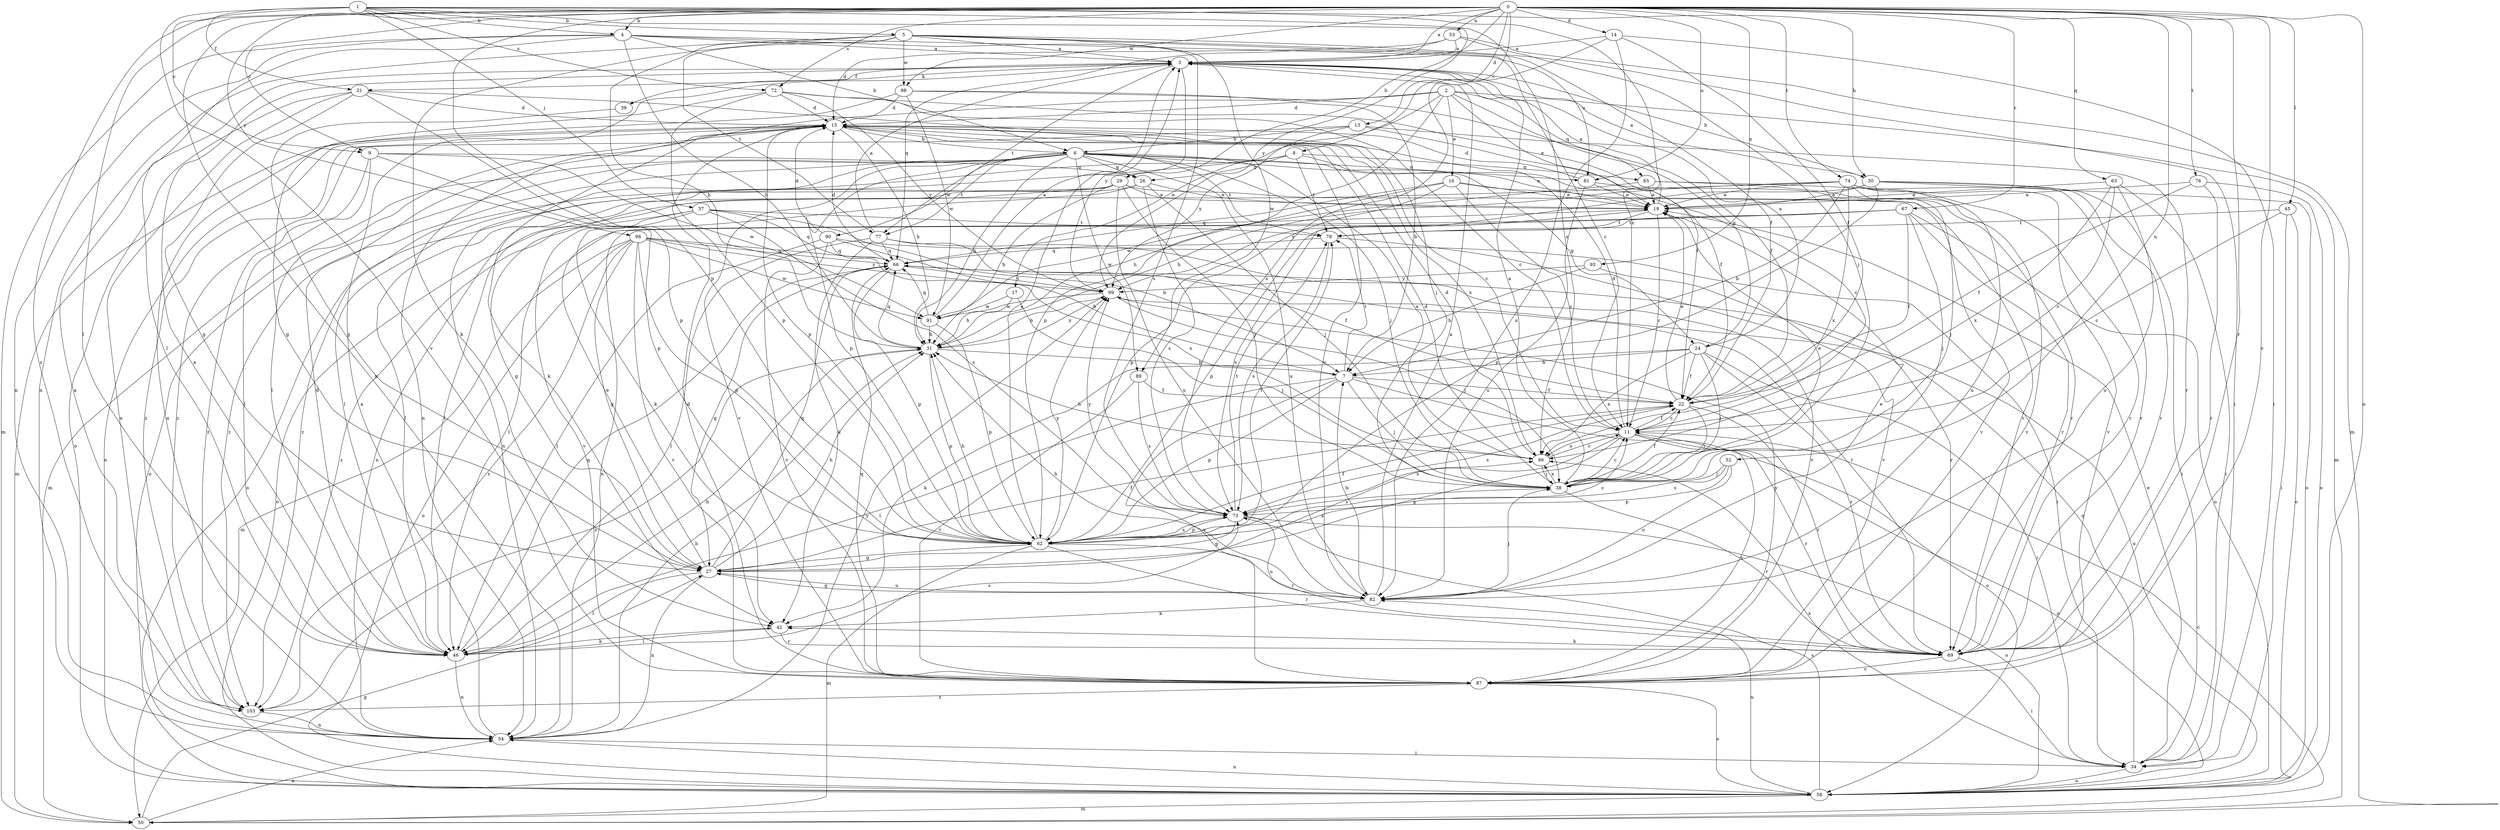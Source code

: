 strict digraph  {
0;
1;
2;
3;
4;
5;
6;
7;
8;
9;
11;
13;
14;
15;
16;
17;
19;
21;
22;
24;
26;
27;
29;
30;
31;
34;
37;
38;
39;
42;
45;
46;
50;
52;
53;
54;
58;
62;
63;
65;
66;
67;
69;
72;
73;
74;
76;
77;
78;
81;
82;
87;
88;
89;
90;
91;
93;
96;
98;
99;
103;
0 -> 3  [label=a];
0 -> 4  [label=b];
0 -> 8  [label=c];
0 -> 9  [label=c];
0 -> 13  [label=d];
0 -> 14  [label=d];
0 -> 29  [label=h];
0 -> 45  [label=l];
0 -> 46  [label=l];
0 -> 52  [label=n];
0 -> 53  [label=n];
0 -> 54  [label=n];
0 -> 58  [label=o];
0 -> 62  [label=p];
0 -> 63  [label=q];
0 -> 67  [label=r];
0 -> 69  [label=r];
0 -> 72  [label=s];
0 -> 74  [label=t];
0 -> 76  [label=t];
0 -> 81  [label=u];
0 -> 87  [label=v];
0 -> 88  [label=w];
0 -> 93  [label=x];
0 -> 98  [label=y];
0 -> 103  [label=z];
1 -> 4  [label=b];
1 -> 5  [label=b];
1 -> 9  [label=c];
1 -> 11  [label=c];
1 -> 21  [label=f];
1 -> 30  [label=h];
1 -> 37  [label=j];
1 -> 72  [label=s];
1 -> 87  [label=v];
1 -> 96  [label=x];
1 -> 99  [label=y];
2 -> 15  [label=d];
2 -> 16  [label=e];
2 -> 17  [label=e];
2 -> 19  [label=e];
2 -> 24  [label=g];
2 -> 50  [label=m];
2 -> 54  [label=n];
2 -> 62  [label=p];
2 -> 65  [label=q];
3 -> 21  [label=f];
3 -> 30  [label=h];
3 -> 39  [label=k];
3 -> 77  [label=t];
3 -> 99  [label=y];
4 -> 3  [label=a];
4 -> 6  [label=b];
4 -> 31  [label=h];
4 -> 46  [label=l];
4 -> 50  [label=m];
4 -> 54  [label=n];
4 -> 73  [label=s];
4 -> 81  [label=u];
5 -> 3  [label=a];
5 -> 11  [label=c];
5 -> 22  [label=f];
5 -> 31  [label=h];
5 -> 34  [label=i];
5 -> 42  [label=k];
5 -> 54  [label=n];
5 -> 77  [label=t];
5 -> 88  [label=w];
5 -> 89  [label=w];
6 -> 19  [label=e];
6 -> 24  [label=g];
6 -> 26  [label=g];
6 -> 31  [label=h];
6 -> 38  [label=j];
6 -> 46  [label=l];
6 -> 50  [label=m];
6 -> 58  [label=o];
6 -> 62  [label=p];
6 -> 77  [label=t];
6 -> 78  [label=t];
6 -> 81  [label=u];
6 -> 82  [label=u];
6 -> 87  [label=v];
6 -> 89  [label=w];
6 -> 90  [label=w];
6 -> 96  [label=x];
6 -> 103  [label=z];
7 -> 22  [label=f];
7 -> 38  [label=j];
7 -> 46  [label=l];
7 -> 58  [label=o];
7 -> 62  [label=p];
7 -> 78  [label=t];
7 -> 87  [label=v];
8 -> 11  [label=c];
8 -> 26  [label=g];
8 -> 54  [label=n];
8 -> 65  [label=q];
8 -> 78  [label=t];
8 -> 103  [label=z];
9 -> 26  [label=g];
9 -> 46  [label=l];
9 -> 62  [label=p];
9 -> 91  [label=w];
9 -> 103  [label=z];
11 -> 15  [label=d];
11 -> 22  [label=f];
11 -> 27  [label=g];
11 -> 58  [label=o];
11 -> 69  [label=r];
11 -> 73  [label=s];
11 -> 87  [label=v];
11 -> 96  [label=x];
13 -> 6  [label=b];
13 -> 22  [label=f];
13 -> 69  [label=r];
13 -> 99  [label=y];
13 -> 103  [label=z];
14 -> 3  [label=a];
14 -> 22  [label=f];
14 -> 34  [label=i];
14 -> 73  [label=s];
14 -> 82  [label=u];
15 -> 6  [label=b];
15 -> 11  [label=c];
15 -> 31  [label=h];
15 -> 42  [label=k];
15 -> 46  [label=l];
15 -> 50  [label=m];
15 -> 58  [label=o];
15 -> 62  [label=p];
15 -> 82  [label=u];
15 -> 96  [label=x];
15 -> 103  [label=z];
16 -> 11  [label=c];
16 -> 19  [label=e];
16 -> 31  [label=h];
16 -> 62  [label=p];
16 -> 66  [label=q];
16 -> 87  [label=v];
17 -> 31  [label=h];
17 -> 38  [label=j];
17 -> 91  [label=w];
19 -> 3  [label=a];
19 -> 11  [label=c];
19 -> 62  [label=p];
19 -> 73  [label=s];
19 -> 78  [label=t];
21 -> 15  [label=d];
21 -> 27  [label=g];
21 -> 38  [label=j];
21 -> 54  [label=n];
21 -> 58  [label=o];
21 -> 62  [label=p];
22 -> 11  [label=c];
22 -> 19  [label=e];
22 -> 38  [label=j];
22 -> 69  [label=r];
22 -> 73  [label=s];
24 -> 3  [label=a];
24 -> 7  [label=b];
24 -> 22  [label=f];
24 -> 34  [label=i];
24 -> 38  [label=j];
24 -> 42  [label=k];
24 -> 69  [label=r];
24 -> 96  [label=x];
26 -> 19  [label=e];
26 -> 38  [label=j];
26 -> 42  [label=k];
26 -> 54  [label=n];
26 -> 73  [label=s];
27 -> 19  [label=e];
27 -> 22  [label=f];
27 -> 31  [label=h];
27 -> 46  [label=l];
27 -> 54  [label=n];
27 -> 66  [label=q];
27 -> 82  [label=u];
27 -> 96  [label=x];
29 -> 19  [label=e];
29 -> 27  [label=g];
29 -> 31  [label=h];
29 -> 38  [label=j];
29 -> 46  [label=l];
29 -> 58  [label=o];
29 -> 69  [label=r];
29 -> 82  [label=u];
30 -> 3  [label=a];
30 -> 19  [label=e];
30 -> 34  [label=i];
30 -> 58  [label=o];
30 -> 62  [label=p];
30 -> 69  [label=r];
30 -> 99  [label=y];
31 -> 7  [label=b];
31 -> 62  [label=p];
31 -> 66  [label=q];
31 -> 99  [label=y];
31 -> 103  [label=z];
34 -> 19  [label=e];
34 -> 58  [label=o];
34 -> 66  [label=q];
34 -> 96  [label=x];
37 -> 7  [label=b];
37 -> 58  [label=o];
37 -> 66  [label=q];
37 -> 73  [label=s];
37 -> 78  [label=t];
37 -> 87  [label=v];
37 -> 103  [label=z];
38 -> 3  [label=a];
38 -> 11  [label=c];
38 -> 15  [label=d];
38 -> 19  [label=e];
38 -> 22  [label=f];
38 -> 69  [label=r];
38 -> 73  [label=s];
38 -> 96  [label=x];
39 -> 27  [label=g];
42 -> 46  [label=l];
42 -> 69  [label=r];
45 -> 11  [label=c];
45 -> 34  [label=i];
45 -> 58  [label=o];
45 -> 78  [label=t];
46 -> 3  [label=a];
46 -> 15  [label=d];
46 -> 31  [label=h];
46 -> 42  [label=k];
46 -> 54  [label=n];
46 -> 66  [label=q];
46 -> 73  [label=s];
50 -> 11  [label=c];
50 -> 27  [label=g];
50 -> 54  [label=n];
52 -> 38  [label=j];
52 -> 62  [label=p];
52 -> 73  [label=s];
52 -> 82  [label=u];
53 -> 3  [label=a];
53 -> 15  [label=d];
53 -> 38  [label=j];
53 -> 50  [label=m];
53 -> 66  [label=q];
54 -> 3  [label=a];
54 -> 31  [label=h];
54 -> 34  [label=i];
54 -> 99  [label=y];
58 -> 50  [label=m];
58 -> 54  [label=n];
58 -> 73  [label=s];
58 -> 82  [label=u];
62 -> 3  [label=a];
62 -> 11  [label=c];
62 -> 22  [label=f];
62 -> 27  [label=g];
62 -> 31  [label=h];
62 -> 50  [label=m];
62 -> 69  [label=r];
62 -> 73  [label=s];
62 -> 78  [label=t];
62 -> 82  [label=u];
62 -> 99  [label=y];
63 -> 11  [label=c];
63 -> 19  [label=e];
63 -> 34  [label=i];
63 -> 82  [label=u];
63 -> 96  [label=x];
65 -> 19  [label=e];
65 -> 69  [label=r];
65 -> 87  [label=v];
65 -> 91  [label=w];
66 -> 15  [label=d];
66 -> 27  [label=g];
66 -> 62  [label=p];
66 -> 69  [label=r];
66 -> 99  [label=y];
67 -> 22  [label=f];
67 -> 38  [label=j];
67 -> 46  [label=l];
67 -> 54  [label=n];
67 -> 58  [label=o];
67 -> 69  [label=r];
67 -> 78  [label=t];
69 -> 34  [label=i];
69 -> 42  [label=k];
69 -> 87  [label=v];
72 -> 11  [label=c];
72 -> 15  [label=d];
72 -> 22  [label=f];
72 -> 27  [label=g];
72 -> 62  [label=p];
72 -> 99  [label=y];
73 -> 27  [label=g];
73 -> 58  [label=o];
73 -> 62  [label=p];
73 -> 69  [label=r];
73 -> 78  [label=t];
73 -> 99  [label=y];
74 -> 7  [label=b];
74 -> 19  [label=e];
74 -> 31  [label=h];
74 -> 38  [label=j];
74 -> 46  [label=l];
74 -> 69  [label=r];
74 -> 82  [label=u];
74 -> 87  [label=v];
74 -> 96  [label=x];
76 -> 19  [label=e];
76 -> 22  [label=f];
76 -> 58  [label=o];
76 -> 69  [label=r];
77 -> 3  [label=a];
77 -> 22  [label=f];
77 -> 42  [label=k];
77 -> 46  [label=l];
77 -> 66  [label=q];
77 -> 87  [label=v];
78 -> 66  [label=q];
78 -> 73  [label=s];
78 -> 87  [label=v];
81 -> 15  [label=d];
81 -> 19  [label=e];
81 -> 69  [label=r];
81 -> 82  [label=u];
82 -> 3  [label=a];
82 -> 7  [label=b];
82 -> 19  [label=e];
82 -> 27  [label=g];
82 -> 31  [label=h];
82 -> 38  [label=j];
82 -> 42  [label=k];
87 -> 15  [label=d];
87 -> 58  [label=o];
87 -> 66  [label=q];
87 -> 99  [label=y];
87 -> 103  [label=z];
88 -> 7  [label=b];
88 -> 15  [label=d];
88 -> 22  [label=f];
88 -> 54  [label=n];
88 -> 91  [label=w];
89 -> 22  [label=f];
89 -> 73  [label=s];
89 -> 87  [label=v];
90 -> 7  [label=b];
90 -> 15  [label=d];
90 -> 34  [label=i];
90 -> 46  [label=l];
90 -> 66  [label=q];
90 -> 87  [label=v];
91 -> 3  [label=a];
91 -> 31  [label=h];
91 -> 62  [label=p];
91 -> 66  [label=q];
93 -> 7  [label=b];
93 -> 69  [label=r];
93 -> 99  [label=y];
96 -> 11  [label=c];
96 -> 15  [label=d];
96 -> 31  [label=h];
96 -> 38  [label=j];
98 -> 27  [label=g];
98 -> 50  [label=m];
98 -> 58  [label=o];
98 -> 62  [label=p];
98 -> 66  [label=q];
98 -> 87  [label=v];
98 -> 91  [label=w];
98 -> 96  [label=x];
98 -> 99  [label=y];
98 -> 103  [label=z];
99 -> 31  [label=h];
99 -> 38  [label=j];
99 -> 58  [label=o];
99 -> 91  [label=w];
103 -> 3  [label=a];
103 -> 54  [label=n];
}
